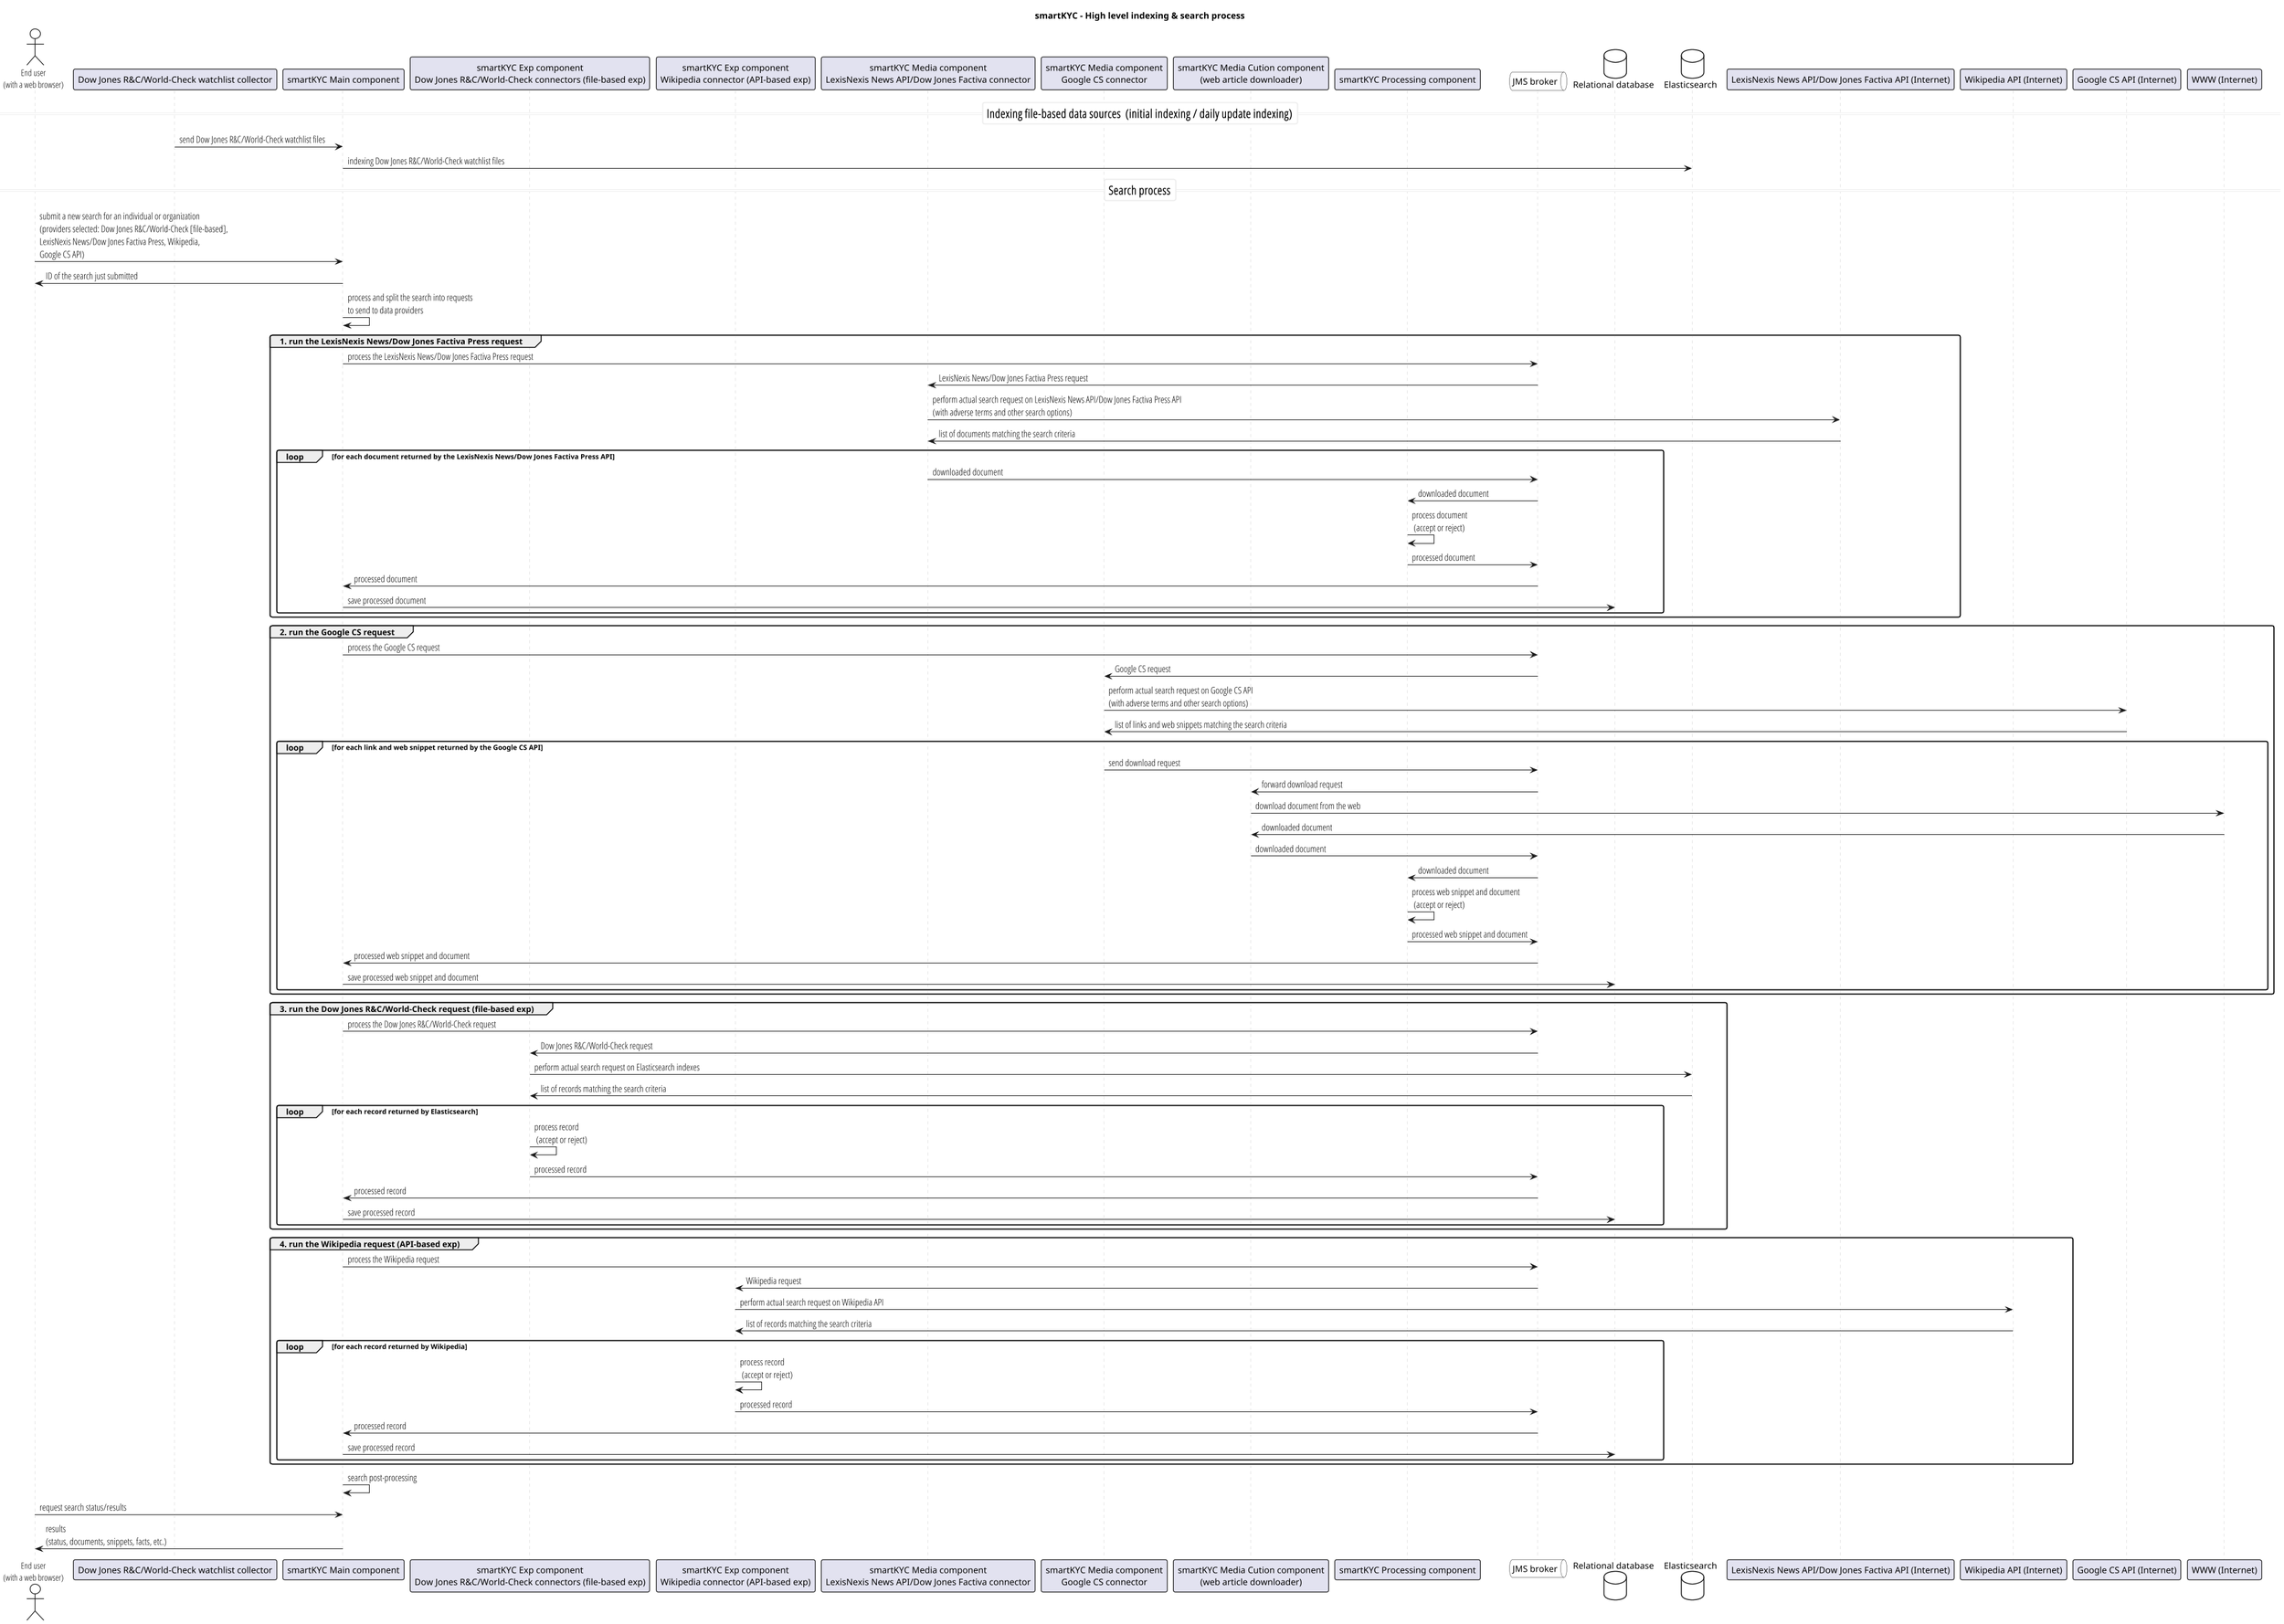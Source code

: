 @startuml

skinparam dpi 300
scale 1200*1800

skinparam roundCorner 6
skinparam shadowing false
skinparam interface {
  backgroundColor WhiteSmoke
}
skinparam actor {
  FontName Open Sans Condensed Light
  FontSize 14
}
skinparam arrow {
  FontName Open Sans Condensed Light
  FontSize 15
}
skinparam note {
  FontName Open Sans Condensed Light
  FontSize 13
  BorderColor #bbb
}
skinparam footer {
  FontName Open Sans Condensed Light
  FontSize 14
  FontColor DimGrey
}
skinparam sequence {
  actorBorderThickness 1.2
  participantBorderThickness 1.2
  LifeLineBorderColor #ccc
  ParticipantFontName Avenir Next Condensed
  DividerBorderColor #eee
  DividerBackgroundColor #fff
  DividerFontName Open Sans Condensed Light
  DividerFontSize 15
  DividerFontStyle Light
  TitleFontName Open Sans Condensed Light
  TitleFontStyle Light
  TitleFontSize 17
}

actor "End user\n(with a web browser)" as user #fff
participant "Dow Jones R&C/World-Check watchlist collector" as filemover
participant "smartKYC Main component" as main
participant "smartKYC Exp component\nDow Jones R&C/World-Check connectors (file-based exp)" as djrc
participant "smartKYC Exp component\nWikipedia connector (API-based exp)" as wikipedia
participant "smartKYC Media component\nLexisNexis News API/Dow Jones Factiva connector" as factivaconnector
participant "smartKYC Media component\nGoogle CS connector" as googlecsconnector
participant "smartKYC Media Cution component\n(web article downloader)" as cution
participant "smartKYC Processing component" as proc
queue "JMS broker" as queue #fff
database "Relational database" as rdbms #fff
database "Elasticsearch" as elasticsearch #fff
participant "LexisNexis News API/Dow Jones Factiva API (Internet)" as factivaapi
participant "Wikipedia API (Internet)" as wikipediaapi
participant "Google CS API (Internet)" as googlecsapi
participant "WWW (Internet)" as www

title smartKYC - High level indexing & search process

=== Indexing file-based data sources  (initial indexing / daily update indexing) ==

filemover -> main: send Dow Jones R&C/World-Check watchlist files
main -> elasticsearch: indexing Dow Jones R&C/World-Check watchlist files


=== Search process ==

user -> main: submit a new search for an individual or organization\n(providers selected: Dow Jones R&C/World-Check [file-based],\nLexisNexis News/Dow Jones Factiva Press, Wikipedia,\nGoogle CS API)
main -> user: ID of the search just submitted
main -> main: process and split the search into requests\nto send to data providers

group 1. run the LexisNexis News/Dow Jones Factiva Press request
    main -> queue: process the LexisNexis News/Dow Jones Factiva Press request
    queue -> factivaconnector: LexisNexis News/Dow Jones Factiva Press request
    factivaconnector-> factivaapi: perform actual search request on LexisNexis News API/Dow Jones Factiva Press API\n(with adverse terms and other search options)
    factivaapi -> factivaconnector: list of documents matching the search criteria
    loop for each document returned by the LexisNexis News/Dow Jones Factiva Press API
        factivaconnector -> queue: downloaded document
        queue -> proc: downloaded document
        proc -> proc: process document\n (accept or reject)
        proc -> queue: processed document
        queue -> main: processed document
        main -> rdbms: save processed document
    end
end

group 2. run the Google CS request
    main -> queue: process the Google CS request
    queue -> googlecsconnector: Google CS request
    googlecsconnector-> googlecsapi: perform actual search request on Google CS API\n(with adverse terms and other search options)
    googlecsapi -> googlecsconnector: list of links and web snippets matching the search criteria
    loop for each link and web snippet returned by the Google CS API
        googlecsconnector -> queue: send download request
        queue -> cution: forward download request
        cution -> www: download document from the web
        www -> cution: downloaded document
        cution -> queue: downloaded document
        queue -> proc: downloaded document
        proc -> proc: process web snippet and document\n (accept or reject)
        proc -> queue: processed web snippet and document
        queue -> main: processed web snippet and document
        main -> rdbms: save processed web snippet and document
    end
end

group 3. run the Dow Jones R&C/World-Check request (file-based exp)
    main -> queue: process the Dow Jones R&C/World-Check request
    queue -> djrc: Dow Jones R&C/World-Check request
    djrc-> elasticsearch: perform actual search request on Elasticsearch indexes
    elasticsearch -> djrc: list of records matching the search criteria
    loop for each record returned by Elasticsearch
        djrc -> djrc: process record\n (accept or reject)
        djrc -> queue: processed record
        queue -> main: processed record
        main -> rdbms: save processed record
    end
end

group 4. run the Wikipedia request (API-based exp)
    main -> queue: process the Wikipedia request
    queue -> wikipedia: Wikipedia request
    wikipedia -> wikipediaapi: perform actual search request on Wikipedia API
    wikipediaapi -> wikipedia: list of records matching the search criteria
    loop for each record returned by Wikipedia
        wikipedia -> wikipedia: process record\n (accept or reject)
        wikipedia -> queue: processed record
        queue -> main: processed record
        main -> rdbms: save processed record
    end
end


main -> main: search post-processing
user -> main: request search status/results
main -> user: results\n(status, documents, snippets, facts, etc.)


@enduml
